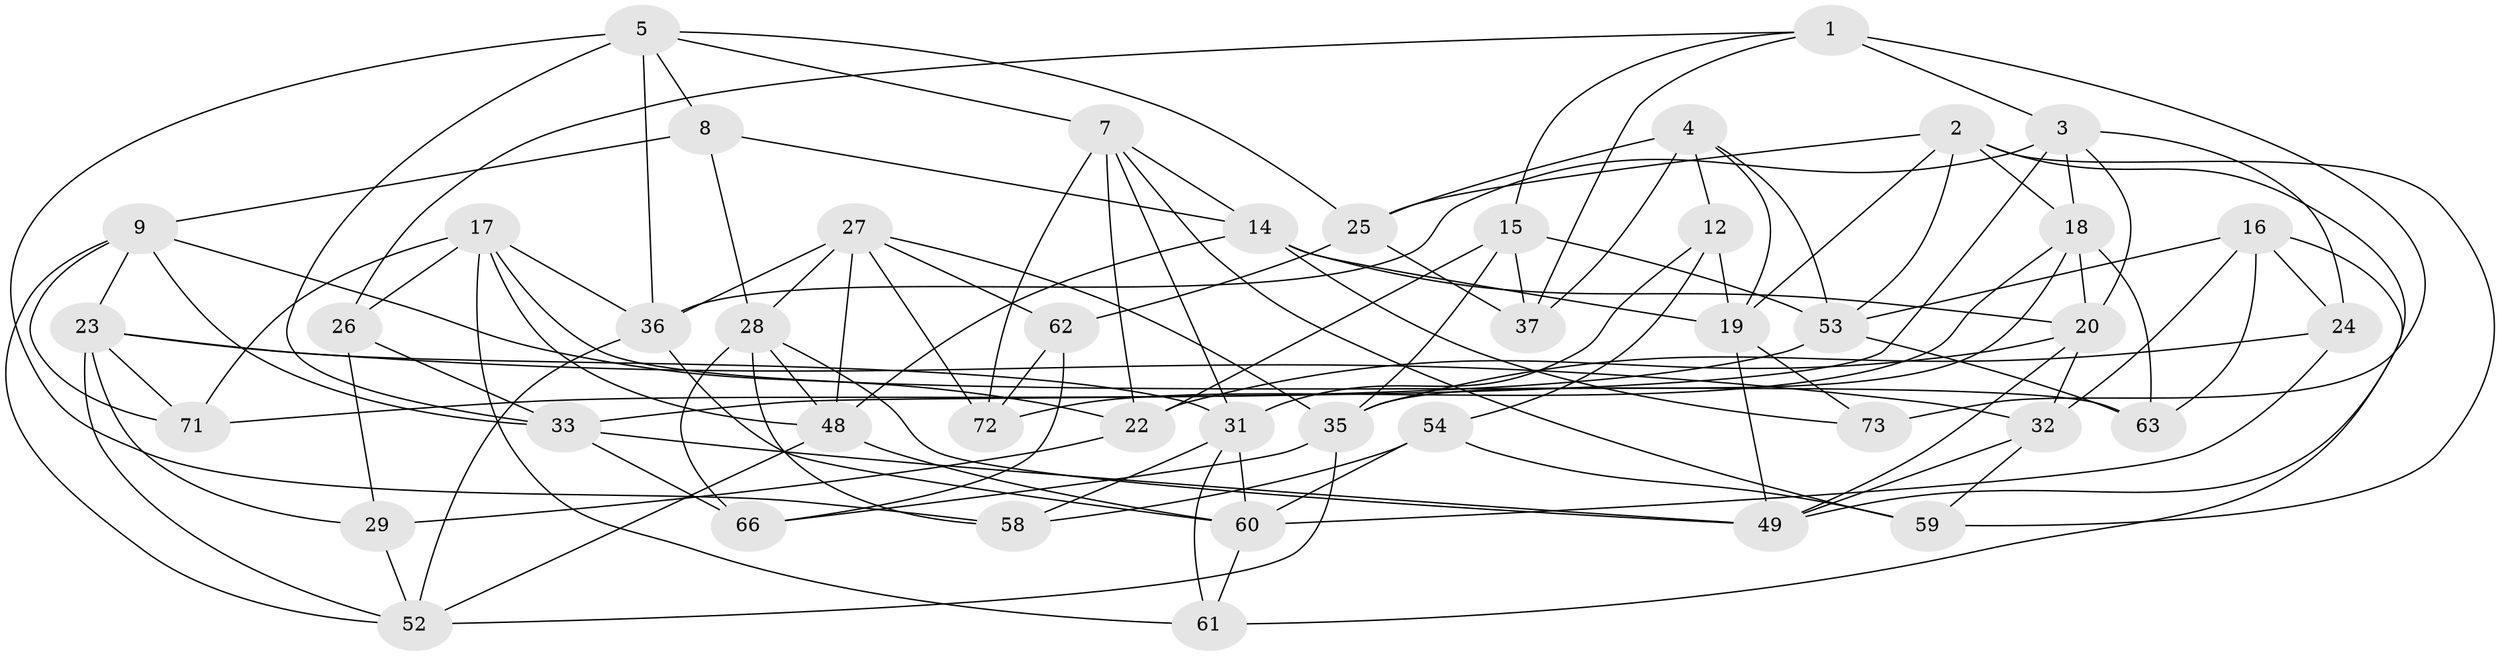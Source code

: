 // original degree distribution, {4: 1.0}
// Generated by graph-tools (version 1.1) at 2025/11/02/27/25 16:11:47]
// undirected, 45 vertices, 115 edges
graph export_dot {
graph [start="1"]
  node [color=gray90,style=filled];
  1 [super="+40"];
  2 [super="+6"];
  3 [super="+13"];
  4 [super="+30"];
  5 [super="+10"];
  7 [super="+38"];
  8;
  9 [super="+11"];
  12;
  14 [super="+43"];
  15 [super="+39"];
  16 [super="+56"];
  17 [super="+34"];
  18 [super="+21"];
  19 [super="+44"];
  20 [super="+41"];
  22 [super="+51"];
  23 [super="+50"];
  24;
  25 [super="+69"];
  26;
  27 [super="+74"];
  28 [super="+45"];
  29;
  31 [super="+47"];
  32 [super="+67"];
  33 [super="+55"];
  35 [super="+46"];
  36 [super="+42"];
  37;
  48 [super="+70"];
  49 [super="+64"];
  52 [super="+68"];
  53 [super="+57"];
  54;
  58;
  59;
  60 [super="+65"];
  61;
  62;
  63;
  66;
  71;
  72;
  73;
  1 -- 3;
  1 -- 37;
  1 -- 73 [weight=2];
  1 -- 26;
  1 -- 15;
  2 -- 19;
  2 -- 18;
  2 -- 49;
  2 -- 25;
  2 -- 59;
  2 -- 53;
  3 -- 18;
  3 -- 36;
  3 -- 24;
  3 -- 33;
  3 -- 20;
  4 -- 25 [weight=2];
  4 -- 53;
  4 -- 12;
  4 -- 19;
  4 -- 37;
  5 -- 58;
  5 -- 8;
  5 -- 25;
  5 -- 36;
  5 -- 7;
  5 -- 33;
  7 -- 31;
  7 -- 22;
  7 -- 72;
  7 -- 59;
  7 -- 14;
  8 -- 9;
  8 -- 14;
  8 -- 28;
  9 -- 71;
  9 -- 52;
  9 -- 23;
  9 -- 22;
  9 -- 33;
  12 -- 54;
  12 -- 19;
  12 -- 31;
  14 -- 48;
  14 -- 19;
  14 -- 20;
  14 -- 73;
  15 -- 22 [weight=2];
  15 -- 37;
  15 -- 35;
  15 -- 53;
  16 -- 24;
  16 -- 32 [weight=2];
  16 -- 61;
  16 -- 63;
  16 -- 53;
  17 -- 71;
  17 -- 26;
  17 -- 63;
  17 -- 48;
  17 -- 36;
  17 -- 61;
  18 -- 72;
  18 -- 63;
  18 -- 20;
  18 -- 35;
  19 -- 73;
  19 -- 49;
  20 -- 22;
  20 -- 49;
  20 -- 32;
  22 -- 29;
  23 -- 31;
  23 -- 52;
  23 -- 29;
  23 -- 71;
  23 -- 32;
  24 -- 60;
  24 -- 35;
  25 -- 62;
  25 -- 37;
  26 -- 29;
  26 -- 33;
  27 -- 28;
  27 -- 36;
  27 -- 72;
  27 -- 35;
  27 -- 62;
  27 -- 48;
  28 -- 66;
  28 -- 58;
  28 -- 49;
  28 -- 48;
  29 -- 52;
  31 -- 61;
  31 -- 58;
  31 -- 60;
  32 -- 59;
  32 -- 49;
  33 -- 66;
  33 -- 49;
  35 -- 52;
  35 -- 66;
  36 -- 52;
  36 -- 60;
  48 -- 52;
  48 -- 60;
  53 -- 63;
  53 -- 71;
  54 -- 59;
  54 -- 58;
  54 -- 60;
  60 -- 61;
  62 -- 66;
  62 -- 72;
}
